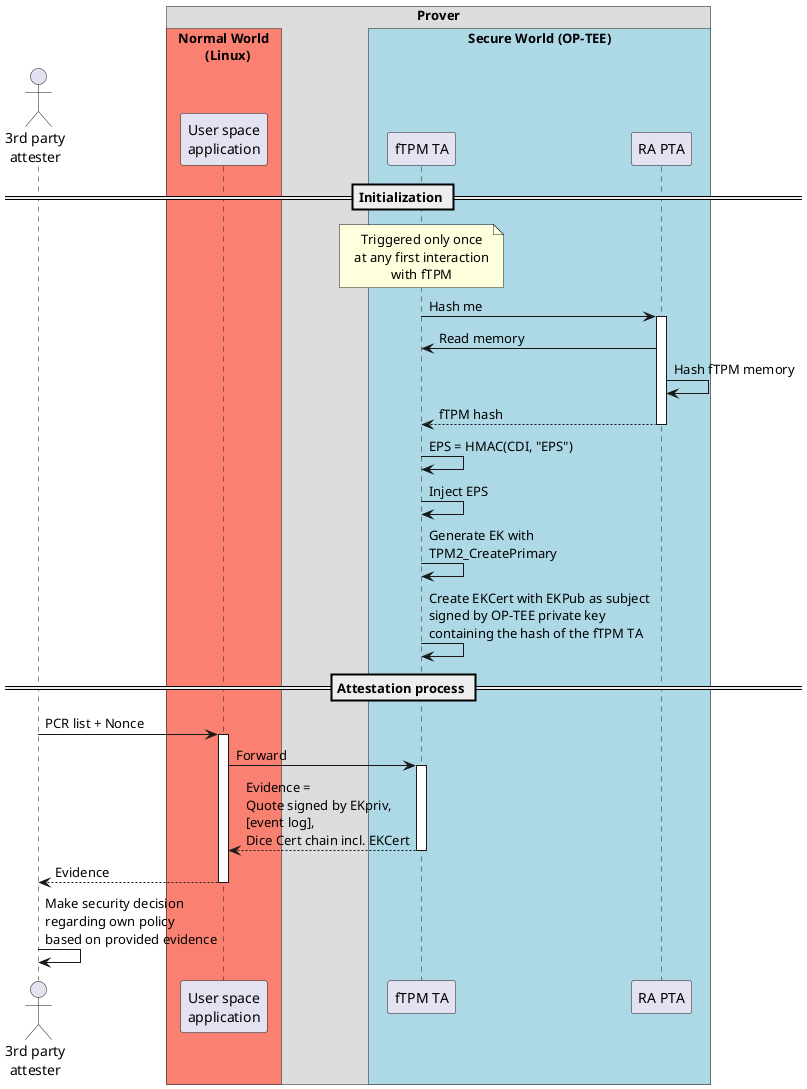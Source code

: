 @startuml sequence diagram
!pragma teoz true

skinparam NoteTextAlignment center

actor "3rd party\nattester"

== Initialization ==

note over "fTPM TA": Triggered only once\nat any first interaction\nwith fTPM

"fTPM TA" -> "RA PTA" ++: Hash me

"RA PTA" -> "fTPM TA": Read memory
"RA PTA" -> "RA PTA": Hash fTPM memory
"fTPM TA" <-- "RA PTA" --: fTPM hash

' Formula (2) from https://trustedcomputinggroup.org/wp-content/uploads/Hardware-Requirements-for-Device-Identifier-Composition-Engine-r78_For-Publication.pdf
"fTPM TA" -> "fTPM TA": EPS = HMAC(CDI, "EPS")
"fTPM TA" -> "fTPM TA": Inject EPS

"fTPM TA" -> "fTPM TA": Generate EK with\nTPM2_CreatePrimary
"fTPM TA" -> "fTPM TA": Create EKCert with EKPub as subject\nsigned by OP-TEE private key\ncontaining the hash of the fTPM TA


== Attestation process ==

"3rd party\nattester" -> "User space\napplication" ++: PCR list + Nonce

"User space\napplication" -> "fTPM TA" ++: Forward
"User space\napplication" <-- "fTPM TA" --: Evidence =\nQuote signed by EKpriv,\n[event log],\nDice Cert chain incl. EKCert
"3rd party\nattester" <-- "User space\napplication" --: Evidence

"3rd party\nattester" -> "3rd party\nattester": Make security decision\nregarding own policy\nbased on provided evidence

box "Prover"
    box "Normal World\n        (Linux)" #Salmon
    participant "User space\napplication"
    participant "User space\napplication"
    end box

    box "Secure World (OP-TEE)" #LightBlue
    participant "fTPM TA"
    participant "RA PTA"
    end box
end box

@enduml
